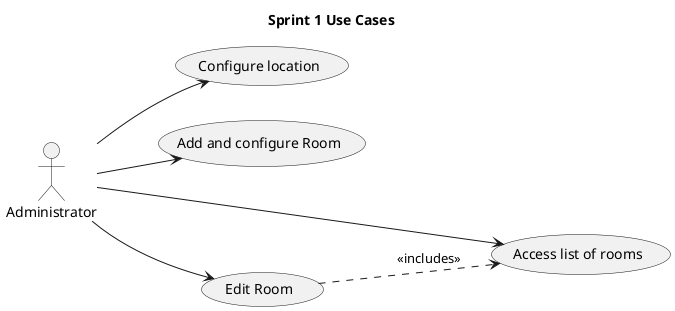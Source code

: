 @startuml
title Sprint 1 Use Cases

'https://plantuml.com/use-case-diagram

left to right direction

:Administrator: as Admin

UC01 as (Configure location)
UC02 as (Add and configure Room)
UC03.1 as (Access list of rooms)
UC03.2 as (Edit Room)

Admin --> UC01
Admin --> UC02
Admin --> UC03.1
Admin --> UC03.2
UC03.2 ..> UC03.1: <<includes>>

@enduml